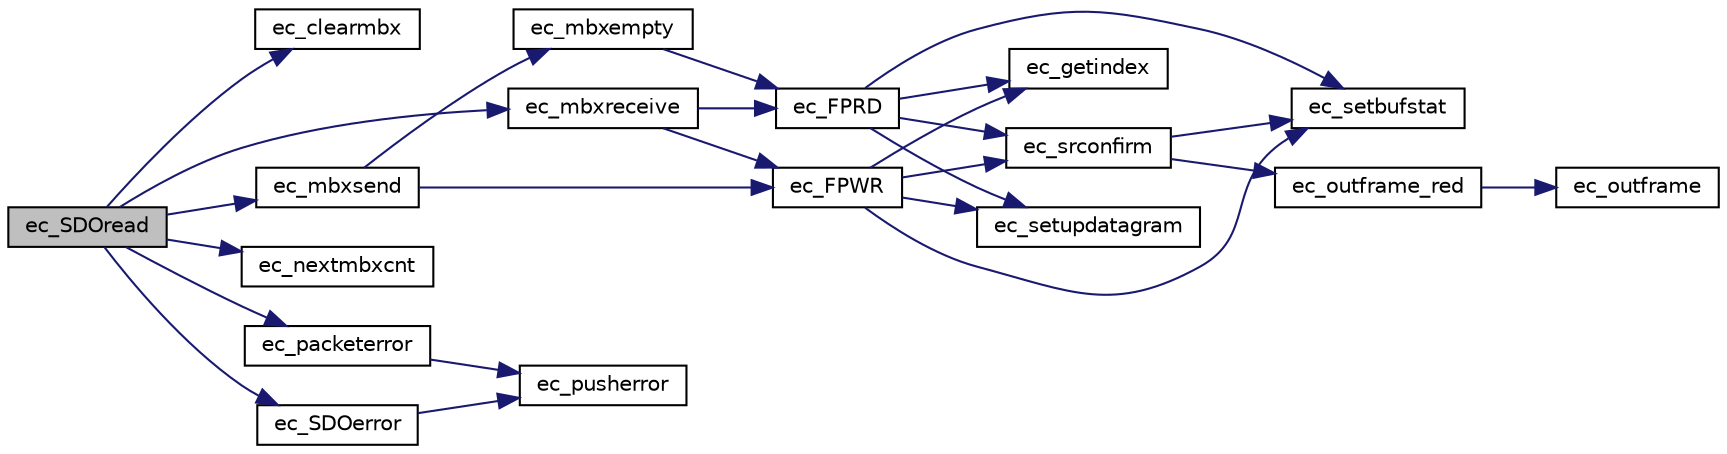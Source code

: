 digraph "ec_SDOread"
{
 // INTERACTIVE_SVG=YES
  edge [fontname="Helvetica",fontsize="10",labelfontname="Helvetica",labelfontsize="10"];
  node [fontname="Helvetica",fontsize="10",shape=record];
  rankdir="LR";
  Node1 [label="ec_SDOread",height=0.2,width=0.4,color="black", fillcolor="grey75", style="filled" fontcolor="black"];
  Node1 -> Node2 [color="midnightblue",fontsize="10",style="solid",fontname="Helvetica"];
  Node2 [label="ec_clearmbx",height=0.2,width=0.4,color="black", fillcolor="white", style="filled",URL="$ethercatmain_8c.html#a652d40885e8275a02ddcf94fbd077c99"];
  Node1 -> Node3 [color="midnightblue",fontsize="10",style="solid",fontname="Helvetica"];
  Node3 [label="ec_mbxreceive",height=0.2,width=0.4,color="black", fillcolor="white", style="filled",URL="$ethercatmain_8c.html#a7c1a13c5372ba1b38c9d04085c191e73"];
  Node3 -> Node4 [color="midnightblue",fontsize="10",style="solid",fontname="Helvetica"];
  Node4 [label="ec_FPRD",height=0.2,width=0.4,color="black", fillcolor="white", style="filled",URL="$ethercatbase_8c.html#aac2dc2b5a39ace0793473ab89bb56c7d"];
  Node4 -> Node5 [color="midnightblue",fontsize="10",style="solid",fontname="Helvetica"];
  Node5 [label="ec_getindex",height=0.2,width=0.4,color="black", fillcolor="white", style="filled",URL="$nicdrv_8c.html#ae3520c51670d8e4e3e360f26fd8acee4"];
  Node4 -> Node6 [color="midnightblue",fontsize="10",style="solid",fontname="Helvetica"];
  Node6 [label="ec_setbufstat",height=0.2,width=0.4,color="black", fillcolor="white", style="filled",URL="$nicdrv_8c.html#a121be26fdb9da9ef5b9f217fdcd2d50f"];
  Node4 -> Node7 [color="midnightblue",fontsize="10",style="solid",fontname="Helvetica"];
  Node7 [label="ec_setupdatagram",height=0.2,width=0.4,color="black", fillcolor="white", style="filled",URL="$ethercatbase_8c.html#a3b9a1e2b9fc1e15cf147a85d484db027"];
  Node4 -> Node8 [color="midnightblue",fontsize="10",style="solid",fontname="Helvetica"];
  Node8 [label="ec_srconfirm",height=0.2,width=0.4,color="black", fillcolor="white", style="filled",URL="$nicdrv_8c.html#ae49716ef495b23fc91261396fb2f49ec"];
  Node8 -> Node9 [color="midnightblue",fontsize="10",style="solid",fontname="Helvetica"];
  Node9 [label="ec_outframe_red",height=0.2,width=0.4,color="black", fillcolor="white", style="filled",URL="$nicdrv_8c.html#afb39cbe067b1afa202e8c487a33c4d66"];
  Node9 -> Node10 [color="midnightblue",fontsize="10",style="solid",fontname="Helvetica"];
  Node10 [label="ec_outframe",height=0.2,width=0.4,color="black", fillcolor="white", style="filled",URL="$nicdrv_8c.html#ace7534023c2df9a309fc51a5e7fd6d94"];
  Node8 -> Node6 [color="midnightblue",fontsize="10",style="solid",fontname="Helvetica"];
  Node3 -> Node11 [color="midnightblue",fontsize="10",style="solid",fontname="Helvetica"];
  Node11 [label="ec_FPWR",height=0.2,width=0.4,color="black", fillcolor="white", style="filled",URL="$ethercatbase_8c.html#aa2fe58363a824f15838718ee31f11ffc"];
  Node11 -> Node5 [color="midnightblue",fontsize="10",style="solid",fontname="Helvetica"];
  Node11 -> Node6 [color="midnightblue",fontsize="10",style="solid",fontname="Helvetica"];
  Node11 -> Node7 [color="midnightblue",fontsize="10",style="solid",fontname="Helvetica"];
  Node11 -> Node8 [color="midnightblue",fontsize="10",style="solid",fontname="Helvetica"];
  Node1 -> Node12 [color="midnightblue",fontsize="10",style="solid",fontname="Helvetica"];
  Node12 [label="ec_mbxsend",height=0.2,width=0.4,color="black", fillcolor="white", style="filled",URL="$ethercatmain_8c.html#a575bb6105662ad54fe55c47fc72075c4"];
  Node12 -> Node13 [color="midnightblue",fontsize="10",style="solid",fontname="Helvetica"];
  Node13 [label="ec_mbxempty",height=0.2,width=0.4,color="black", fillcolor="white", style="filled",URL="$ethercatmain_8c.html#a78a07c2b50526e0f99334f7d2782264f"];
  Node13 -> Node4 [color="midnightblue",fontsize="10",style="solid",fontname="Helvetica"];
  Node12 -> Node11 [color="midnightblue",fontsize="10",style="solid",fontname="Helvetica"];
  Node1 -> Node14 [color="midnightblue",fontsize="10",style="solid",fontname="Helvetica"];
  Node14 [label="ec_nextmbxcnt",height=0.2,width=0.4,color="black", fillcolor="white", style="filled",URL="$ethercatmain_8c.html#a1e178403f6eb467358bdfcc9eb086691"];
  Node1 -> Node15 [color="midnightblue",fontsize="10",style="solid",fontname="Helvetica"];
  Node15 [label="ec_packeterror",height=0.2,width=0.4,color="black", fillcolor="white", style="filled",URL="$ethercatmain_8c.html#a430e1266d5c0c1bd4153b660e4fa5298"];
  Node15 -> Node16 [color="midnightblue",fontsize="10",style="solid",fontname="Helvetica"];
  Node16 [label="ec_pusherror",height=0.2,width=0.4,color="black", fillcolor="white", style="filled",URL="$ethercatmain_8c.html#a91e361f3f3615c5ee22eb17def4d1532"];
  Node1 -> Node17 [color="midnightblue",fontsize="10",style="solid",fontname="Helvetica"];
  Node17 [label="ec_SDOerror",height=0.2,width=0.4,color="black", fillcolor="white", style="filled",URL="$ethercatcoe_8c.html#a3aa77952c6d3ce040bb6ba8f4da3a74a"];
  Node17 -> Node16 [color="midnightblue",fontsize="10",style="solid",fontname="Helvetica"];
}
